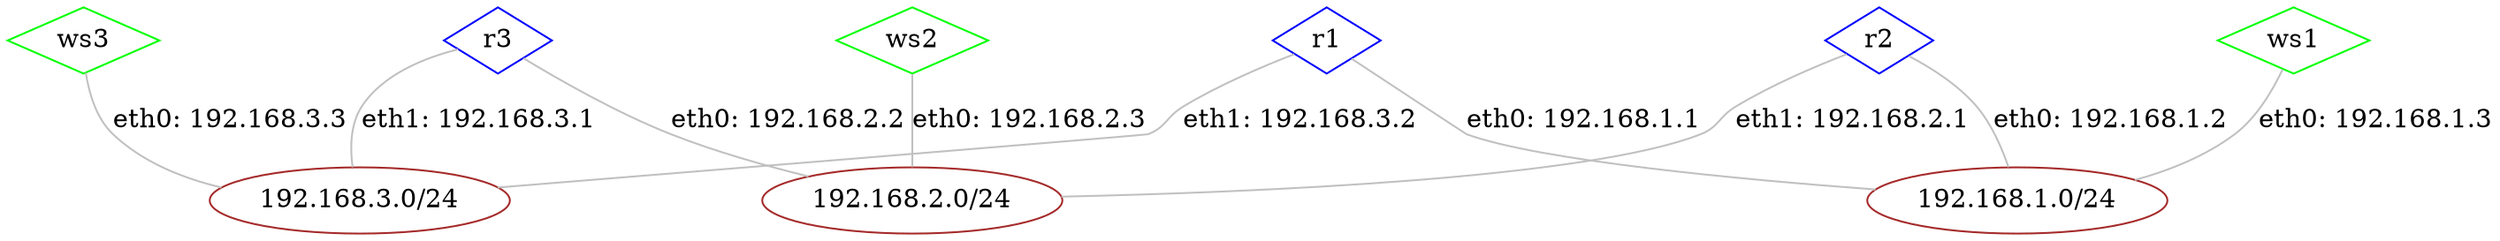graph G {
edge [len=1.5];
node [shape=diamond, color="green"];
r1 [color="blue"];
r2 [color="blue"];
r3 [color="blue"];
ws1;
ws2;
ws3;
node [shape=ellipse, color="brown"];
lan3 [label="192.168.3.0/24"];
lan1 [label="192.168.1.0/24"];
lan2 [label="192.168.2.0/24"];
lan1 [label="192.168.1.0/24"];
lan3 [label="192.168.3.0/24"];
lan2 [label="192.168.2.0/24"];
lan1 [label="192.168.1.0/24"];
lan3 [label="192.168.3.0/24"];
lan2 [label="192.168.2.0/24"];
r1 -- lan3 [label="eth1: 192.168.3.2", color="gray"];
r1 -- lan1 [label="eth0: 192.168.1.1", color="gray"];
r2 -- lan2 [label="eth1: 192.168.2.1", color="gray"];
r2 -- lan1 [label="eth0: 192.168.1.2", color="gray"];
r3 -- lan3 [label="eth1: 192.168.3.1", color="gray"];
r3 -- lan2 [label="eth0: 192.168.2.2", color="gray"];
ws1 -- lan1 [label="eth0: 192.168.1.3", color="gray"];
ws2 -- lan2 [label="eth0: 192.168.2.3", color="gray"];
ws3 -- lan3 [label="eth0: 192.168.3.3", color="gray"];
}
